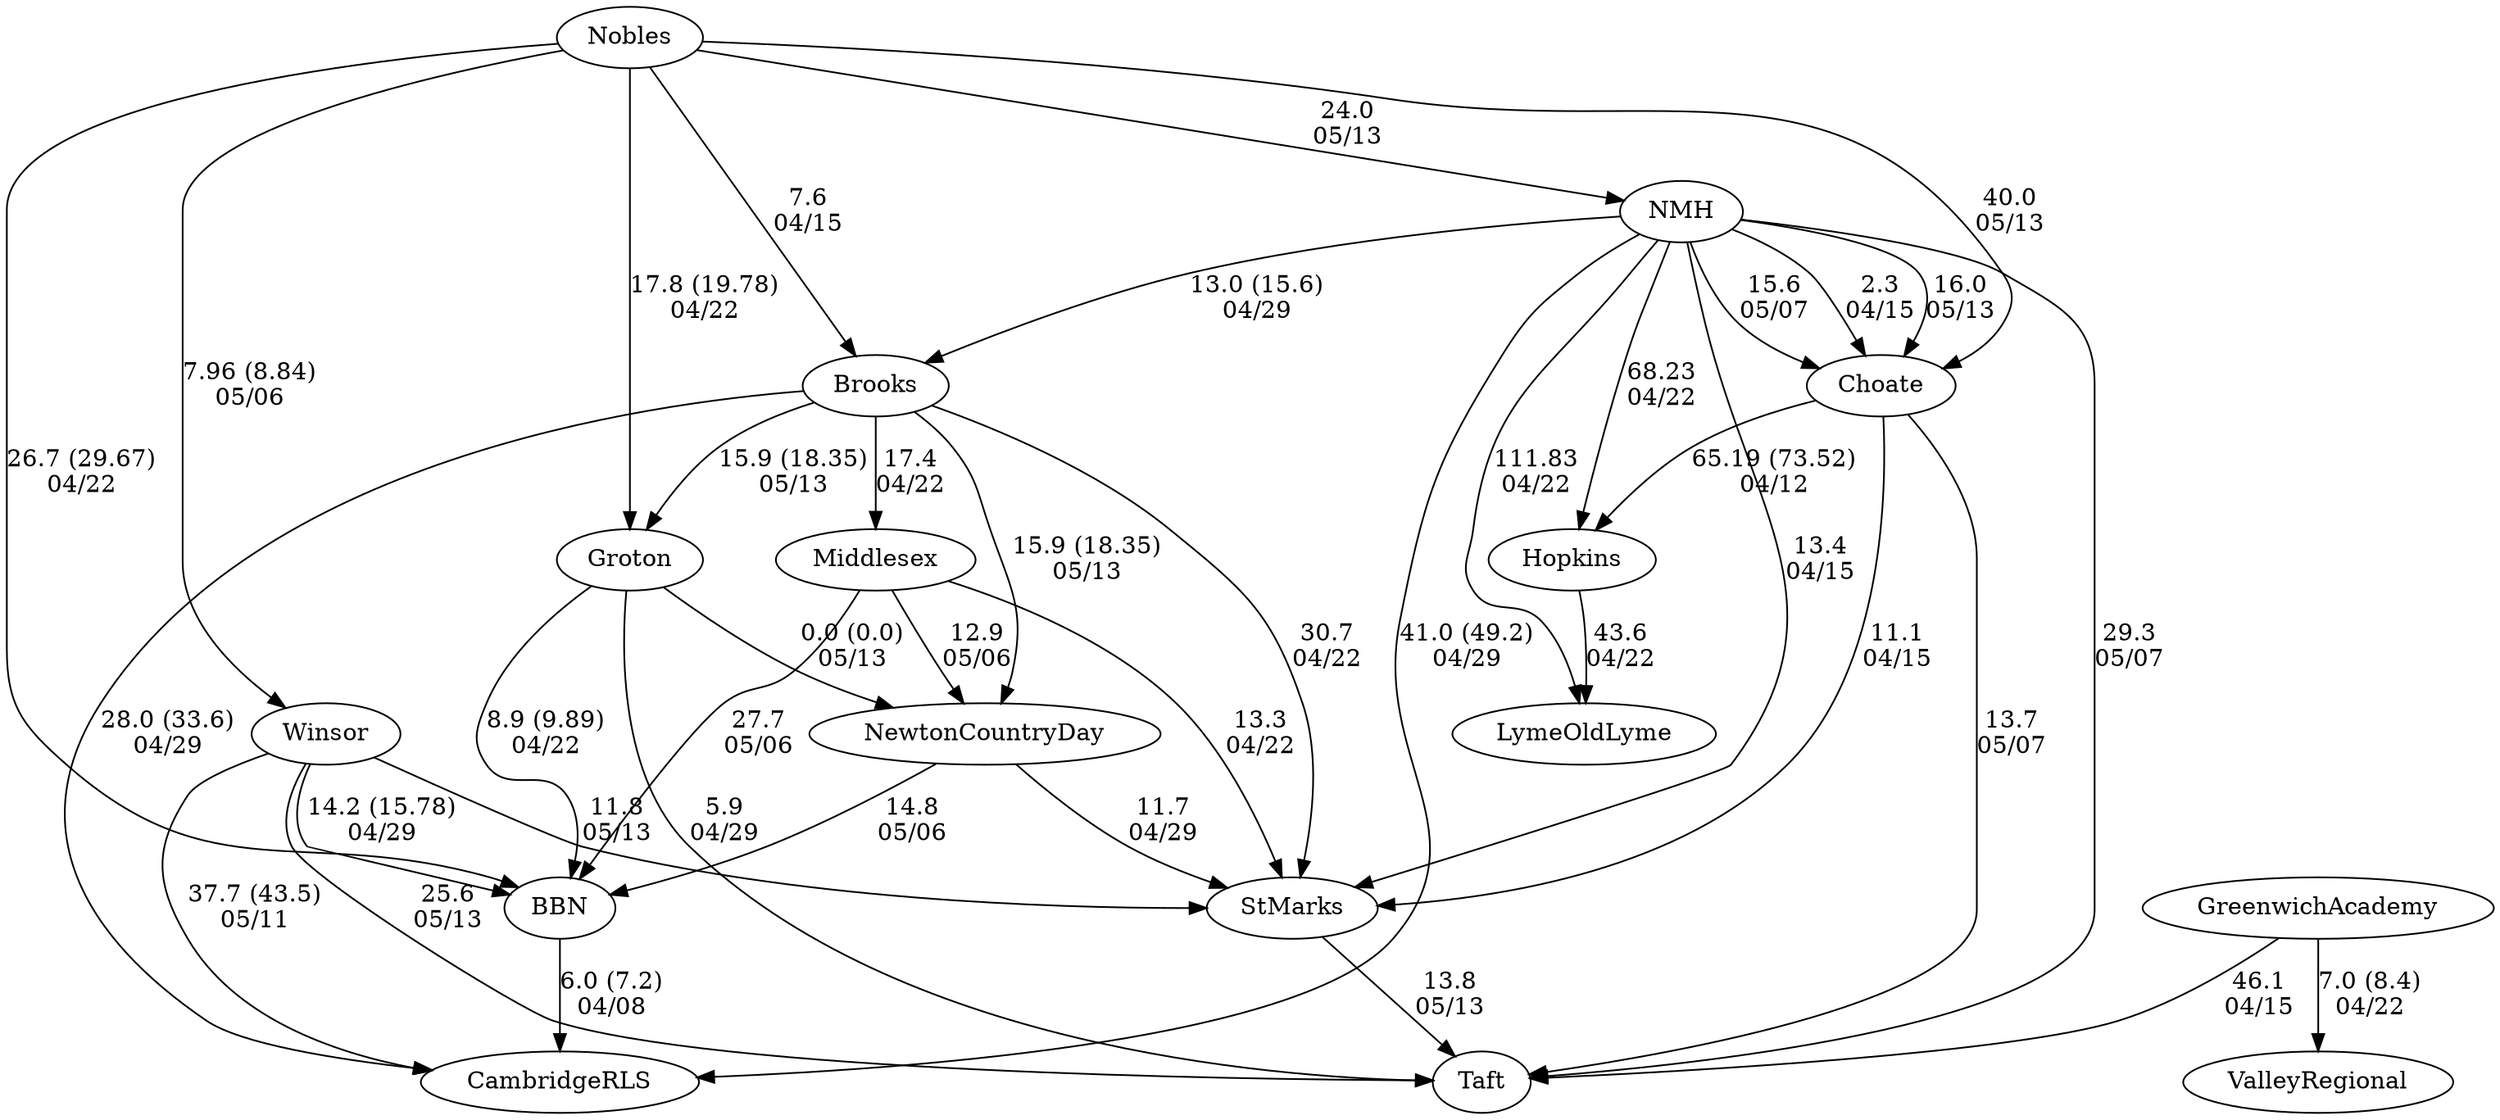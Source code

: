 digraph girls4fours {Brooks [URL="girls4foursBrooks.html"];NewtonCountryDay [URL="girls4foursNewtonCountryDay.html"];LymeOldLyme [URL="girls4foursLymeOldLyme.html"];Middlesex [URL="girls4foursMiddlesex.html"];Choate [URL="girls4foursChoate.html"];ValleyRegional [URL="girls4foursValleyRegional.html"];GreenwichAcademy [URL="girls4foursGreenwichAcademy.html"];CambridgeRLS [URL="girls4foursCambridgeRLS.html"];Nobles [URL="girls4foursNobles.html"];BBN [URL="girls4foursBBN.html"];StMarks [URL="girls4foursStMarks.html"];Groton [URL="girls4foursGroton.html"];Taft [URL="girls4foursTaft.html"];NMH [URL="girls4foursNMH.html"];Hopkins [URL="girls4foursHopkins.html"];Winsor [URL="girls4foursWinsor.html"];Middlesex -> NewtonCountryDay[label="12.9
05/06", weight="88", tooltip="NEIRA Girls Fours,Middlesex , BBN, NCDS			
Distance: 1500 Conditions: Slight Head wind, that lessened as races went on, some current and water level dropped during races
THanks to BBN and NCDS for racing on a sunny day on the Concord River Comments: Race order, 6,5,2,4,3,1 6th had breakage and a restart, and some missed buoys 
 2nd boats had a delay due to an ill athlete
3rd boat missed a buoy and crossed in front of another crew, but ahead enough to not interfere in progress of that crew, so margin would be less but result not
5,3,2,4 started over the line, 4ht a full length
2 and First had some close oar clashes, but nothing that stopped a boat.
None", URL="http://www.row2k.com/results/resultspage.cfm?UID=1D33A387C25F1B12AA6911D5D7B24BBA&cat=1", random="random"]; 
Middlesex -> BBN[label="27.7
05/06", weight="73", tooltip="NEIRA Girls Fours,Middlesex , BBN, NCDS			
Distance: 1500 Conditions: Slight Head wind, that lessened as races went on, some current and water level dropped during races
THanks to BBN and NCDS for racing on a sunny day on the Concord River Comments: Race order, 6,5,2,4,3,1 6th had breakage and a restart, and some missed buoys 
 2nd boats had a delay due to an ill athlete
3rd boat missed a buoy and crossed in front of another crew, but ahead enough to not interfere in progress of that crew, so margin would be less but result not
5,3,2,4 started over the line, 4ht a full length
2 and First had some close oar clashes, but nothing that stopped a boat.
None", URL="http://www.row2k.com/results/resultspage.cfm?UID=1D33A387C25F1B12AA6911D5D7B24BBA&cat=1", random="random"]; 
NewtonCountryDay -> BBN[label="14.8
05/06", weight="86", tooltip="NEIRA Girls Fours,Middlesex , BBN, NCDS			
Distance: 1500 Conditions: Slight Head wind, that lessened as races went on, some current and water level dropped during races
THanks to BBN and NCDS for racing on a sunny day on the Concord River Comments: Race order, 6,5,2,4,3,1 6th had breakage and a restart, and some missed buoys 
 2nd boats had a delay due to an ill athlete
3rd boat missed a buoy and crossed in front of another crew, but ahead enough to not interfere in progress of that crew, so margin would be less but result not
5,3,2,4 started over the line, 4ht a full length
2 and First had some close oar clashes, but nothing that stopped a boat.
None", URL="http://www.row2k.com/results/resultspage.cfm?UID=1D33A387C25F1B12AA6911D5D7B24BBA&cat=1", random="random"]; 
Brooks -> Middlesex[label="17.4
04/22", weight="83", tooltip="NEIRA Boys & Girls Fours,St. Marks vs. Brooks and Middlesex			
Distance: 1500m Conditions: A perfect day at Lake Quinsigamund, just gray enough for no pleasure boats and a tailwind that picked up a bit over the course of the racing period. Comments: Race order was G1-B4-G4-B3-G3-B2-G2-B1. Most races started a length over the line except for G2. Thank you to Brooks and Middlesex for coming to Worcester for some great racing.
None", URL="http://www.row2k.com/results/resultspage.cfm?UID=36741E74C58C544410744419A91809EC&cat=5", random="random"]; 
Brooks -> StMarks[label="30.7
04/22", weight="70", tooltip="NEIRA Boys & Girls Fours,St. Marks vs. Brooks and Middlesex			
Distance: 1500m Conditions: A perfect day at Lake Quinsigamund, just gray enough for no pleasure boats and a tailwind that picked up a bit over the course of the racing period. Comments: Race order was G1-B4-G4-B3-G3-B2-G2-B1. Most races started a length over the line except for G2. Thank you to Brooks and Middlesex for coming to Worcester for some great racing.
None", URL="http://www.row2k.com/results/resultspage.cfm?UID=36741E74C58C544410744419A91809EC&cat=5", random="random"]; 
Middlesex -> StMarks[label="13.3
04/22", weight="87", tooltip="NEIRA Boys & Girls Fours,St. Marks vs. Brooks and Middlesex			
Distance: 1500m Conditions: A perfect day at Lake Quinsigamund, just gray enough for no pleasure boats and a tailwind that picked up a bit over the course of the racing period. Comments: Race order was G1-B4-G4-B3-G3-B2-G2-B1. Most races started a length over the line except for G2. Thank you to Brooks and Middlesex for coming to Worcester for some great racing.
None", URL="http://www.row2k.com/results/resultspage.cfm?UID=36741E74C58C544410744419A91809EC&cat=5", random="random"]; 
Groton -> Taft[label="5.9
04/29", weight="95", tooltip="NEIRA Girls Fours,Pomfret vs. Groton, Taft			
Distance: 1500m Conditions: No current. Occasional gusty cross/side wind of ~8-13 MPH throughout the races. Winds may have picked up just a bit as races progressed but it was variable throughout. Comments: Races alternated with boys. Order of girls races: G5, G4, G3, G2, G1. Pomfret's 3rd boat raced in the 5th boat race against Taft's 5th boat.
None", URL="http://www.row2k.com/results/resultspage.cfm?UID=7D7FC627D5ED48EFA19D099D502CC4FA&cat=1", random="random"]; 
NMH -> Brooks[label="13.0 (15.6)
04/29", weight="87", tooltip="NEIRA Boys & Girls Fours,Northfield Mount Hermon, Brooks School, Cambridge Rindge & Latin			
Distance: Approx. 1250 Conditions: Significant head current, course slightly under the full 1500 m. Calm water and occasional drizzle.
None", URL="http://www.row2k.com/results/resultspage.cfm?UID=6B0B61A81F7CAE8C8A32C8CDB18E91ED&cat=5", random="random"]; 
NMH -> CambridgeRLS[label="41.0 (49.2)
04/29", weight="59", tooltip="NEIRA Boys & Girls Fours,Northfield Mount Hermon, Brooks School, Cambridge Rindge & Latin			
Distance: Approx. 1250 Conditions: Significant head current, course slightly under the full 1500 m. Calm water and occasional drizzle.
None", URL="http://www.row2k.com/results/resultspage.cfm?UID=6B0B61A81F7CAE8C8A32C8CDB18E91ED&cat=5", random="random"]; 
Brooks -> CambridgeRLS[label="28.0 (33.6)
04/29", weight="72", tooltip="NEIRA Boys & Girls Fours,Northfield Mount Hermon, Brooks School, Cambridge Rindge & Latin			
Distance: Approx. 1250 Conditions: Significant head current, course slightly under the full 1500 m. Calm water and occasional drizzle.
None", URL="http://www.row2k.com/results/resultspage.cfm?UID=6B0B61A81F7CAE8C8A32C8CDB18E91ED&cat=5", random="random"]; 
Choate -> Hopkins[label="65.19 (73.52)
04/12", weight="35", tooltip="NEIRA Boys & Girls Fours,Choate vs. Hopkins			
Distance: 1330m Conditions: Gusty headwind. Water remained relatively calm, but strong bursts of wind caused boats to struggle with blade control at times leading to several crabs across most races. Comments: B1 race resulted in a dead tie. We could not resolve the result even with video. Again, most races affected by strong gusts of wind.
None", URL="http://www.row2k.com/results/resultspage.cfm?UID=97CDDFE6B0BF0E6715FCA59070425D31&cat=5", random="random"]; 
NMH -> Choate[label="15.6
05/07", weight="85", tooltip="Founder's Day			
NEIRA Boys and Girls Fours Conditions: It was a beautiful day for racing on Lake Waramaug. A light breeze prevailed for the majority of the day with a moderately strong headwind for the final 750m at the end of the morning heats. The temperature was 68 to 73 degrees. Many thanks to all the participating teams and their coaches.", URL="https://www.row2k.com/results/resultspage.cfm?UID=09AFDE4AA96F97D9C1939E6DDCBC4CCF", random="random"]; 
NMH -> Taft[label="29.3
05/07", weight="71", tooltip="Founder's Day			
NEIRA Boys and Girls Fours Conditions: It was a beautiful day for racing on Lake Waramaug. A light breeze prevailed for the majority of the day with a moderately strong headwind for the final 750m at the end of the morning heats. The temperature was 68 to 73 degrees. Many thanks to all the participating teams and their coaches.", URL="https://www.row2k.com/results/resultspage.cfm?UID=09AFDE4AA96F97D9C1939E6DDCBC4CCF", random="random"]; 
Choate -> Taft[label="13.7
05/07", weight="87", tooltip="Founder's Day			
NEIRA Boys and Girls Fours Conditions: It was a beautiful day for racing on Lake Waramaug. A light breeze prevailed for the majority of the day with a moderately strong headwind for the final 750m at the end of the morning heats. The temperature was 68 to 73 degrees. Many thanks to all the participating teams and their coaches.", URL="https://www.row2k.com/results/resultspage.cfm?UID=09AFDE4AA96F97D9C1939E6DDCBC4CCF", random="random"]; 
GreenwichAcademy -> Taft[label="46.1
04/15", weight="54", tooltip="NEIRA Girls Fours,Taft, Greenwich Academy, Valley, Lyme-Old Lyme, Canterbury			
Distance: 1500m Conditions: Order of racing: G2, G3/G4 (raced together). 8mph crosswind for the G2 race; 10-12 mph for the G3/G4 race; shifting around to a cross tail wind for the final 350 meters or so in both races. Comments: The G3/G4 race needed three tries to get a clean race going. Good work by novice coxswains to get their boats aligned in a crosswind. During the race, the GA 3V caught a boat-stopping crab with 350 meters left; they were leading all boats until that point in the race. 
The G1 race was canceled at the starting line because of lightning. 
Thank you to all the coaches, coxswains, and rowers for getting twelve shells off the water in record time.
None", URL="http://www.row2k.com/results/resultspage.cfm?UID=57767F8BC9B9A1D6D1921A1667A8D6B9&cat=1", random="random"]; 
NMH -> Choate[label="2.3
04/15", weight="98", tooltip="NEIRA Boys & Girls Fours,Worcester vs. Choate, St. Mark's, Northfield Mount Hermon, Bancroft			
Distance: Worcester Academy Conditions: Sunny with minimal wind and no chop. Comments: Referee: Paul Carabillo
A special thanks to Paul, all of the coaches, and the parents who made our opening foray into the Spring '23 season a memorable and enjoyable competition.
None", URL="http://www.row2k.com/results/resultspage.cfm?UID=EACEE7F329205F77F3F7014E85F30C2B&cat=5", random="random"]; 
NMH -> StMarks[label="13.4
04/15", weight="87", tooltip="NEIRA Boys & Girls Fours,Worcester vs. Choate, St. Mark's, Northfield Mount Hermon, Bancroft			
Distance: Worcester Academy Conditions: Sunny with minimal wind and no chop. Comments: Referee: Paul Carabillo
A special thanks to Paul, all of the coaches, and the parents who made our opening foray into the Spring '23 season a memorable and enjoyable competition.
None", URL="http://www.row2k.com/results/resultspage.cfm?UID=EACEE7F329205F77F3F7014E85F30C2B&cat=5", random="random"]; 
Choate -> StMarks[label="11.1
04/15", weight="89", tooltip="NEIRA Boys & Girls Fours,Worcester vs. Choate, St. Mark's, Northfield Mount Hermon, Bancroft			
Distance: Worcester Academy Conditions: Sunny with minimal wind and no chop. Comments: Referee: Paul Carabillo
A special thanks to Paul, all of the coaches, and the parents who made our opening foray into the Spring '23 season a memorable and enjoyable competition.
None", URL="http://www.row2k.com/results/resultspage.cfm?UID=EACEE7F329205F77F3F7014E85F30C2B&cat=5", random="random"]; 
BBN -> CambridgeRLS[label="6.0 (7.2)
04/08", weight="94", tooltip="NEIRA Boys & Girls Fours,Cambridge Mayor's Cup: CRLS vs. BB&N			
Distance: 1250 m Conditions: Brisk but bright and sunny, 10-15 mph cross-tail wind, becoming more cross and less tail over the afternoon. Order of races was boys/girls, 4/5V, 3V, 2V, 1V. Comments: All floating starts. Boys' 4/5V race started 1+ length over the line. 
The Mayor's Cup trophies for the 1V races stay with BB&N (boys) and CRLS (girls).
Thanks to BB&N and congratulations to all for a great day of early season racing!
None", URL="http://www.row2k.com/results/resultspage.cfm?UID=F97C64017C4CB0D51F42090A16048CB5&cat=5", random="random"]; 
Nobles -> Groton[label="17.8 (19.78)
04/22", weight="83", tooltip="NEIRA Girls Fours, Nobles, Groton, BB&N (hosted)			
Distance: 1350 M Conditions: Cool over cast with a cross wind of about 8 MPH at the start, conditions continued to improve. Comments: 4V right after the start Groton veered into BB&N, small clashing, but racing continued
For the 2V the tour boat was on the course, some slight course corrections were made, did not affect the race outcome.
3V had a delay due to steering breakage with Nobles boat
None", URL="http://www.row2k.com/results/resultspage.cfm?UID=05316B43D68EB96907C1AF50E625F75C&cat=1", random="random"]; 
Nobles -> BBN[label="26.7 (29.67)
04/22", weight="74", tooltip="NEIRA Girls Fours, Nobles, Groton, BB&N (hosted)			
Distance: 1350 M Conditions: Cool over cast with a cross wind of about 8 MPH at the start, conditions continued to improve. Comments: 4V right after the start Groton veered into BB&N, small clashing, but racing continued
For the 2V the tour boat was on the course, some slight course corrections were made, did not affect the race outcome.
3V had a delay due to steering breakage with Nobles boat
None", URL="http://www.row2k.com/results/resultspage.cfm?UID=05316B43D68EB96907C1AF50E625F75C&cat=1", random="random"]; 
Groton -> BBN[label="8.9 (9.89)
04/22", weight="92", tooltip="NEIRA Girls Fours, Nobles, Groton, BB&N (hosted)			
Distance: 1350 M Conditions: Cool over cast with a cross wind of about 8 MPH at the start, conditions continued to improve. Comments: 4V right after the start Groton veered into BB&N, small clashing, but racing continued
For the 2V the tour boat was on the course, some slight course corrections were made, did not affect the race outcome.
3V had a delay due to steering breakage with Nobles boat
None", URL="http://www.row2k.com/results/resultspage.cfm?UID=05316B43D68EB96907C1AF50E625F75C&cat=1", random="random"]; 
Winsor -> CambridgeRLS[label="37.7 (43.5)
05/11", weight="63", tooltip="NEIRA Girls Fours,Cambridge Rindge & Latin School vs. Winsor			
Distance: 1300m Conditions: Flat water, light and variable cross/ cross-tail wind. Short rainshower at the beginning of the Novice 8+ race. Comments: All floating starts. 3V4+, 4V4+, and N8+ all started over the start line by 1-2 lengths so times are not comparable across events. The Charles Riverboat cruised through the 3V race waking both crews, CRLS slightly more than Winsor, but the result was not affected thanks to some steely-nerved coxswains.
Thank you to Winsor for great racing amid a busy week of AP exams!
None", URL="http://www.row2k.com/results/resultspage.cfm?UID=C3AD5F84C851A4FEB8A1DD57712CF3C0&cat=1", random="random"]; 
Winsor -> BBN[label="14.2 (15.78)
04/29", weight="86", tooltip="NEIRA Girls Fours,Winsor, Hopkins, BB&N hosted			
Distance: 1350 M Conditions: Light crossing head wind at the start, stayed consistant for all races Comments: A good day of racing by all teams
The 5th boat race was in 8's with Winsor and BB&N
None", URL="http://www.row2k.com/results/resultspage.cfm?UID=3D42D5691D124763C3D808E65A5EEBFB&cat=1", random="random"]; 
Brooks -> Groton[label="15.9 (18.35)
05/13", weight="85", tooltip="NEIRA Girls Fours,NCDS vs Groton vs Brooks			
Distance: 1300 m Conditions: Consistent tail current, gusty/ changeable tail to tail-cross wind. All boats started over line: G3 and G1 1L over line; G4 2L over line; G2 4L over line. In G4, mild wake on course in Groton's lane w/300m to go
None", URL="http://www.row2k.com/results/resultspage.cfm?UID=B9806BCD456F74690BCD66431A4C09D5&cat=1", random="random"]; 
Brooks -> NewtonCountryDay[label="15.9 (18.35)
05/13", weight="85", tooltip="NEIRA Girls Fours,NCDS vs Groton vs Brooks			
Distance: 1300 m Conditions: Consistent tail current, gusty/ changeable tail to tail-cross wind. All boats started over line: G3 and G1 1L over line; G4 2L over line; G2 4L over line. In G4, mild wake on course in Groton's lane w/300m to go
None", URL="http://www.row2k.com/results/resultspage.cfm?UID=B9806BCD456F74690BCD66431A4C09D5&cat=1", random="random"]; 
Groton -> NewtonCountryDay[label="0.0 (0.0)
05/13", weight="100", tooltip="NEIRA Girls Fours,NCDS vs Groton vs Brooks			
Distance: 1300 m Conditions: Consistent tail current, gusty/ changeable tail to tail-cross wind. All boats started over line: G3 and G1 1L over line; G4 2L over line; G2 4L over line. In G4, mild wake on course in Groton's lane w/300m to go
None", URL="http://www.row2k.com/results/resultspage.cfm?UID=B9806BCD456F74690BCD66431A4C09D5&cat=1", random="random"]; 
NMH -> Hopkins[label="68.23
04/22", weight="32", tooltip="NEIRA Boys & Girls Fours,Hopkins vs. Lyme/OldLyme, Northfield Mount Hermon			
Distance: 1500 Conditions: Floating start made the overall distance vary slightly. Overcast, with strong gusty cross headwind worsening from 9 to 14 mph in the later races, significant chop in the first third of the course. Comments: Top boats raced first followed by lower boats. Lyme/Old Lyme B3 and G4, Hopkins G3 and G4 boats were novices. Wet launch at 56F water stirred excitement! Challenging conditions caused Hopkins B3 and G3 boats, LOL G2, G3, and G4 to miss the turn buoys and row a shorter course. Thank you, LOL and NMH for coming to our home river. We look forward to hosting you again next year!
None", URL="http://www.row2k.com/results/resultspage.cfm?UID=7DACB26F9E928DE698D64A71662AA737&cat=5", random="random"]; 
NMH -> LymeOldLyme[label="111.83
04/22", weight="-11", tooltip="NEIRA Boys & Girls Fours,Hopkins vs. Lyme/OldLyme, Northfield Mount Hermon			
Distance: 1500 Conditions: Floating start made the overall distance vary slightly. Overcast, with strong gusty cross headwind worsening from 9 to 14 mph in the later races, significant chop in the first third of the course. Comments: Top boats raced first followed by lower boats. Lyme/Old Lyme B3 and G4, Hopkins G3 and G4 boats were novices. Wet launch at 56F water stirred excitement! Challenging conditions caused Hopkins B3 and G3 boats, LOL G2, G3, and G4 to miss the turn buoys and row a shorter course. Thank you, LOL and NMH for coming to our home river. We look forward to hosting you again next year!
None", URL="http://www.row2k.com/results/resultspage.cfm?UID=7DACB26F9E928DE698D64A71662AA737&cat=5", random="random"]; 
Hopkins -> LymeOldLyme[label="43.6
04/22", weight="57", tooltip="NEIRA Boys & Girls Fours,Hopkins vs. Lyme/OldLyme, Northfield Mount Hermon			
Distance: 1500 Conditions: Floating start made the overall distance vary slightly. Overcast, with strong gusty cross headwind worsening from 9 to 14 mph in the later races, significant chop in the first third of the course. Comments: Top boats raced first followed by lower boats. Lyme/Old Lyme B3 and G4, Hopkins G3 and G4 boats were novices. Wet launch at 56F water stirred excitement! Challenging conditions caused Hopkins B3 and G3 boats, LOL G2, G3, and G4 to miss the turn buoys and row a shorter course. Thank you, LOL and NMH for coming to our home river. We look forward to hosting you again next year!
None", URL="http://www.row2k.com/results/resultspage.cfm?UID=7DACB26F9E928DE698D64A71662AA737&cat=5", random="random"]; 
Winsor -> StMarks[label="11.8
05/13", weight="89", tooltip="NEIRA Boys & Girls Fours,du Pont Cup: Pomfret vs. BB&N, Gunn, St. Mark's, Taft, Miss Porter's, Winsor			
Distance: 1500M Conditions: No current. Very light tailwind to start; switched to a crossing headwind, which grew stronger during the middle of racing. Headwind was approximately 12MPH with variable and occasional gusts of ~17MPH. Winds diminished toward end of racing. Comments: 1st Varsity Boats win 2023 du Pont Cup. Congratulations St. Mark's Boys and Winsor Girls. Order of races: G6, B5/6, G5, B3, G4, B4, G3, B2, G2, B1, G1. Note: In the G3 race, Miss P's caught a boat-stopping crab after the 100M mark; the race continued.
None", URL="http://www.row2k.com/results/resultspage.cfm?UID=BE8584B4BAC0512B230EE3348E6AD50F&cat=5", random="random"]; 
Winsor -> Taft[label="25.6
05/13", weight="75", tooltip="NEIRA Boys & Girls Fours,du Pont Cup: Pomfret vs. BB&N, Gunn, St. Mark's, Taft, Miss Porter's, Winsor			
Distance: 1500M Conditions: No current. Very light tailwind to start; switched to a crossing headwind, which grew stronger during the middle of racing. Headwind was approximately 12MPH with variable and occasional gusts of ~17MPH. Winds diminished toward end of racing. Comments: 1st Varsity Boats win 2023 du Pont Cup. Congratulations St. Mark's Boys and Winsor Girls. Order of races: G6, B5/6, G5, B3, G4, B4, G3, B2, G2, B1, G1. Note: In the G3 race, Miss P's caught a boat-stopping crab after the 100M mark; the race continued.
None", URL="http://www.row2k.com/results/resultspage.cfm?UID=BE8584B4BAC0512B230EE3348E6AD50F&cat=5", random="random"]; 
StMarks -> Taft[label="13.8
05/13", weight="87", tooltip="NEIRA Boys & Girls Fours,du Pont Cup: Pomfret vs. BB&N, Gunn, St. Mark's, Taft, Miss Porter's, Winsor			
Distance: 1500M Conditions: No current. Very light tailwind to start; switched to a crossing headwind, which grew stronger during the middle of racing. Headwind was approximately 12MPH with variable and occasional gusts of ~17MPH. Winds diminished toward end of racing. Comments: 1st Varsity Boats win 2023 du Pont Cup. Congratulations St. Mark's Boys and Winsor Girls. Order of races: G6, B5/6, G5, B3, G4, B4, G3, B2, G2, B1, G1. Note: In the G3 race, Miss P's caught a boat-stopping crab after the 100M mark; the race continued.
None", URL="http://www.row2k.com/results/resultspage.cfm?UID=BE8584B4BAC0512B230EE3348E6AD50F&cat=5", random="random"]; 
Nobles -> Brooks[label="7.6
04/15", weight="93", tooltip="NEIRA Boys & Girls Fours,Brooks vs. Nobles			
Distance: 1500 Conditions: Moderate headwind throughout (5-8 mph) with some variability from race to race. Light chop. Comments: A beautiful day for early-spring racing. Thanks to a flexible, enthusiastic and impressive Nobles squad for making the trip up to Brooks. Good, clean racing across the board. Note that B4 and B5 were both started with their sterns on the starting line. 
Good luck Nobles on your season.
None", URL="http://www.row2k.com/results/resultspage.cfm?UID=6A52C3E2752BC9A886C53C3D6E7D2794&cat=5", random="random"]; 
Nobles -> NMH[label="24.0
05/13", weight="76", tooltip="NEIRA Boys & Girls Fours,Northfield Mount Hermon vs Nobles and Choate			
Distance: 1400 m (upriver) Conditions: light current, moderate headwind that lessened for the later races Comments: Race order: B4/G4/B3/G3/B2/G2/B1/G1/B5/G5/G8s/G6/B8s;
Notes: the third and fourth boat races had stronger headwinds and were disrupted by jet ski wakes; later races had lighter winds and fewer wakes so times should not be compared between races.
Girls 8s: 1. Choate 7/8 6:46 2. Nobles 8/9 7:36 
Boys 8s: 1. Nobles 6/7 5:20.6 2. Nobles 8/9 5:46.6
None", URL="http://www.row2k.com/results/resultspage.cfm?UID=652B3C9AB2BB58F02195E68AE982DAB6&cat=5", random="random"]; 
Nobles -> Choate[label="40.0
05/13", weight="60", tooltip="NEIRA Boys & Girls Fours,Northfield Mount Hermon vs Nobles and Choate			
Distance: 1400 m (upriver) Conditions: light current, moderate headwind that lessened for the later races Comments: Race order: B4/G4/B3/G3/B2/G2/B1/G1/B5/G5/G8s/G6/B8s;
Notes: the third and fourth boat races had stronger headwinds and were disrupted by jet ski wakes; later races had lighter winds and fewer wakes so times should not be compared between races.
Girls 8s: 1. Choate 7/8 6:46 2. Nobles 8/9 7:36 
Boys 8s: 1. Nobles 6/7 5:20.6 2. Nobles 8/9 5:46.6
None", URL="http://www.row2k.com/results/resultspage.cfm?UID=652B3C9AB2BB58F02195E68AE982DAB6&cat=5", random="random"]; 
NMH -> Choate[label="16.0
05/13", weight="84", tooltip="NEIRA Boys & Girls Fours,Northfield Mount Hermon vs Nobles and Choate			
Distance: 1400 m (upriver) Conditions: light current, moderate headwind that lessened for the later races Comments: Race order: B4/G4/B3/G3/B2/G2/B1/G1/B5/G5/G8s/G6/B8s;
Notes: the third and fourth boat races had stronger headwinds and were disrupted by jet ski wakes; later races had lighter winds and fewer wakes so times should not be compared between races.
Girls 8s: 1. Choate 7/8 6:46 2. Nobles 8/9 7:36 
Boys 8s: 1. Nobles 6/7 5:20.6 2. Nobles 8/9 5:46.6
None", URL="http://www.row2k.com/results/resultspage.cfm?UID=652B3C9AB2BB58F02195E68AE982DAB6&cat=5", random="random"]; 
Nobles -> Winsor[label="7.96 (8.84)
05/06", weight="93", tooltip="NEIRA Girls Fours,Winsor Vs. Nobles			
Distance: 1350 Conditions: Strong current & crossing tailwind made for fast racing on the Charles. Final race was in eights.
None", URL="http://www.row2k.com/results/resultspage.cfm?UID=E2CE59D7E281822AAF789887DF39FE0C&cat=1", random="random"]; 
NewtonCountryDay -> StMarks[label="11.7
04/29", weight="89", tooltip="NEIRA Boys & Girls Fours,St. Marks vs. Nobles, Brewster & NCDS			
Distance: 1500m Conditions: Great conditions on Lake Q - 8-10mph crosswind at beginning of races, tapering to 6-8mph by end of the racing. Very nice water. Comments: Races were started within 10m of the line (before or after), except for G1 which was over a boat length over the line. Thank you to all the visiting coaches who helped on the water today with timing and marshaling. The rain held off and we had a great afternoon of racing.
None", URL="http://www.row2k.com/results/resultspage.cfm?UID=ECC2D848FD3B652027FAF8EF8C359ADE&cat=5", random="random"]; 
GreenwichAcademy -> ValleyRegional[label="7.0 (8.4)
04/22", weight="93", tooltip="NEIRA Girls Fours,Greenwich Academy vs. Valley Regional			
Distance: 1250m Conditions: Windy, with conditions in the last 500m getting progressively choppier through the day. Strong cross-tailwind for all races. Comments: Race order went 3V-1V-2V-4V. Due to high winds, racing was shortened to 1100m for the 2V race and 1000m for the 4V race.
A big thanks to Valley Regional for making the trip to Greenwich!
None", URL="http://www.row2k.com/results/resultspage.cfm?UID=F7D27A2768B3A94AA28296B6E17A5936&cat=1", random="random"]}